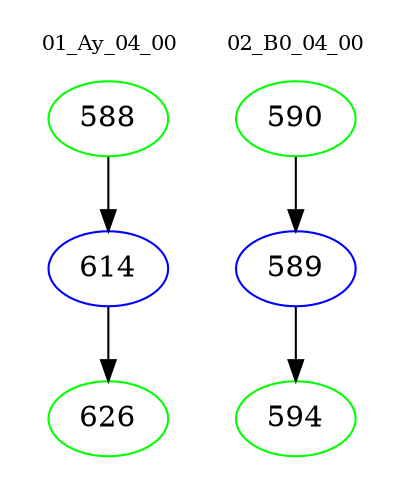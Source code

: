 digraph{
subgraph cluster_0 {
color = white
label = "01_Ay_04_00";
fontsize=10;
T0_588 [label="588", color="green"]
T0_588 -> T0_614 [color="black"]
T0_614 [label="614", color="blue"]
T0_614 -> T0_626 [color="black"]
T0_626 [label="626", color="green"]
}
subgraph cluster_1 {
color = white
label = "02_B0_04_00";
fontsize=10;
T1_590 [label="590", color="green"]
T1_590 -> T1_589 [color="black"]
T1_589 [label="589", color="blue"]
T1_589 -> T1_594 [color="black"]
T1_594 [label="594", color="green"]
}
}
